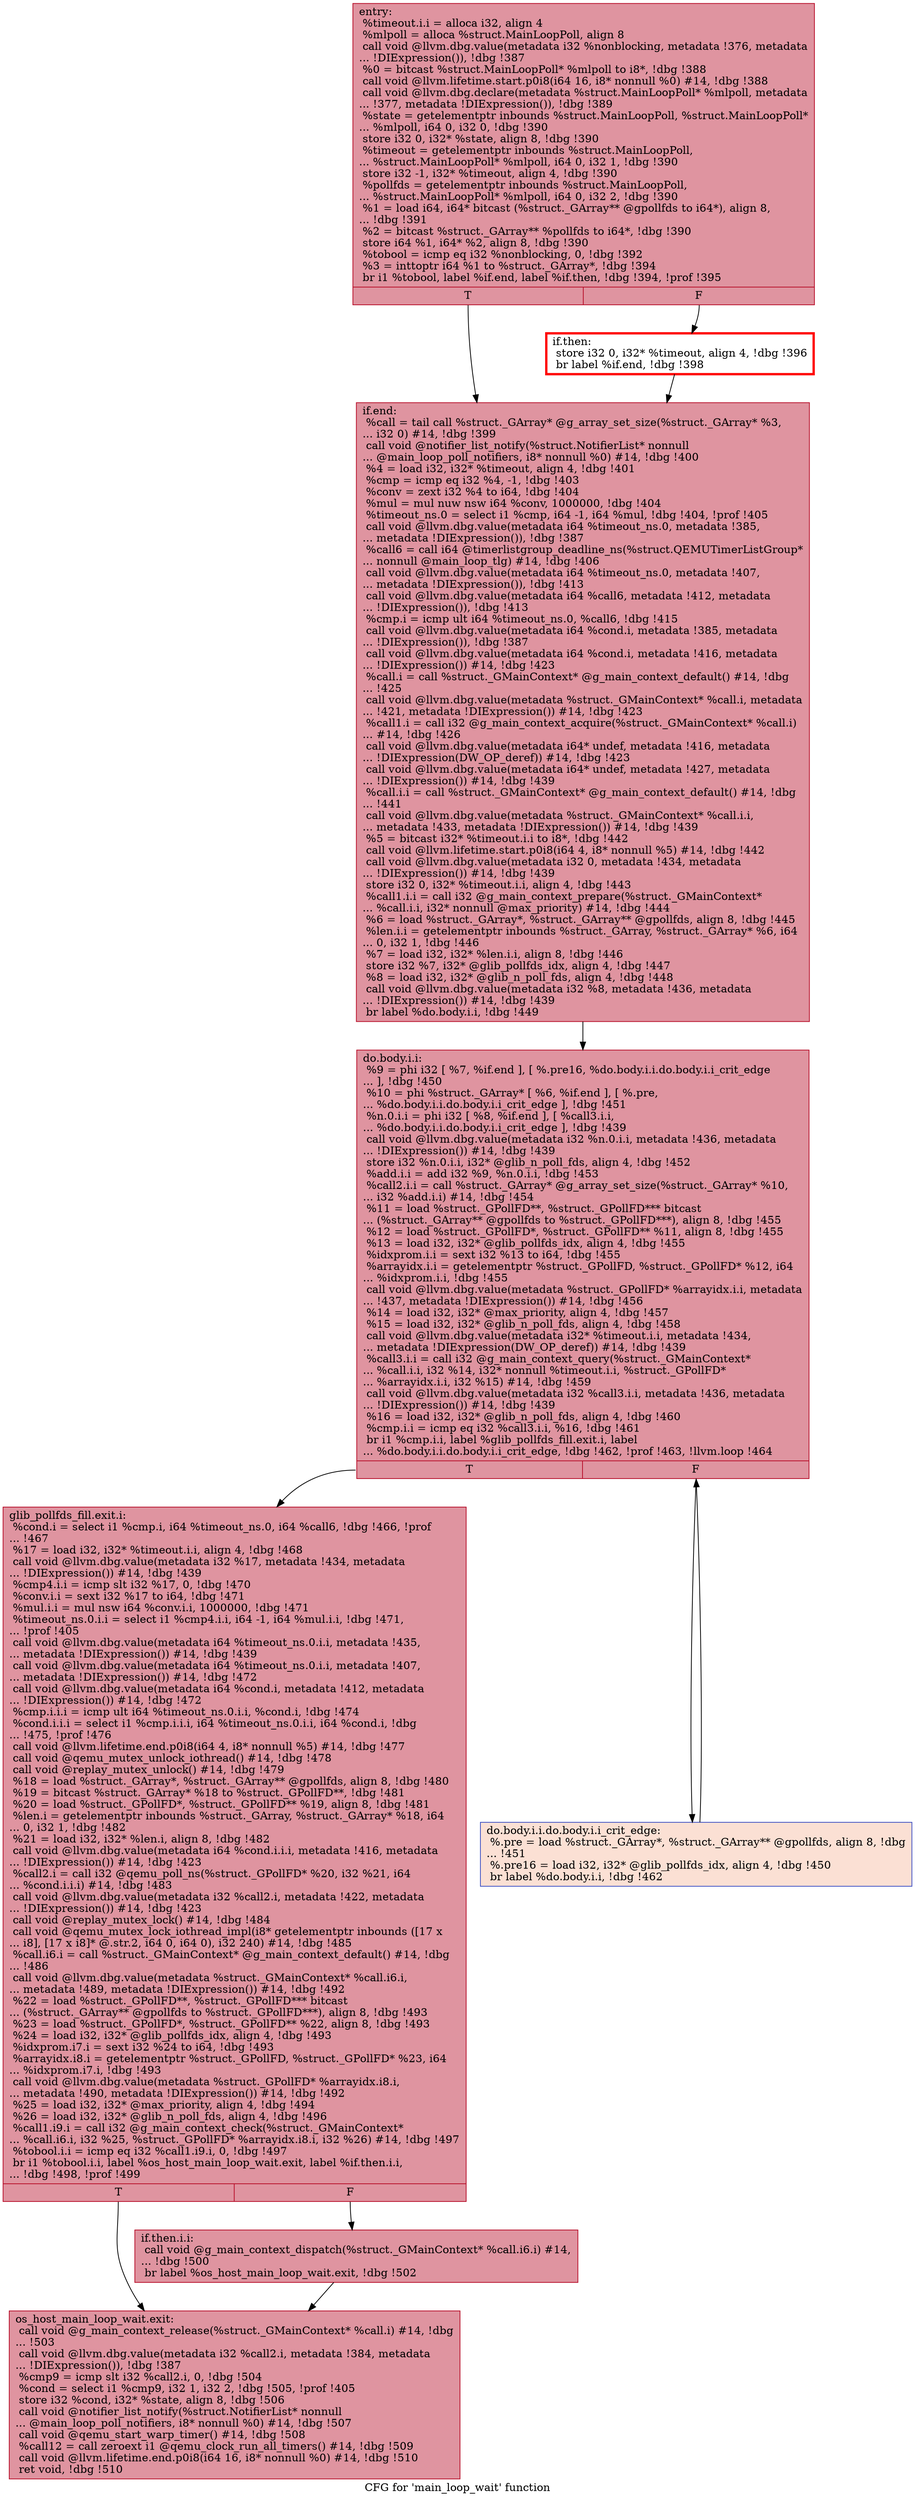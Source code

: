 digraph "CFG for 'main_loop_wait' function" {
	label="CFG for 'main_loop_wait' function";

	Node0x564b1a92d470 [shape=record,color="#b70d28ff", style=filled, fillcolor="#b70d2870",label="{entry:\l  %timeout.i.i = alloca i32, align 4\l  %mlpoll = alloca %struct.MainLoopPoll, align 8\l  call void @llvm.dbg.value(metadata i32 %nonblocking, metadata !376, metadata\l... !DIExpression()), !dbg !387\l  %0 = bitcast %struct.MainLoopPoll* %mlpoll to i8*, !dbg !388\l  call void @llvm.lifetime.start.p0i8(i64 16, i8* nonnull %0) #14, !dbg !388\l  call void @llvm.dbg.declare(metadata %struct.MainLoopPoll* %mlpoll, metadata\l... !377, metadata !DIExpression()), !dbg !389\l  %state = getelementptr inbounds %struct.MainLoopPoll, %struct.MainLoopPoll*\l... %mlpoll, i64 0, i32 0, !dbg !390\l  store i32 0, i32* %state, align 8, !dbg !390\l  %timeout = getelementptr inbounds %struct.MainLoopPoll,\l... %struct.MainLoopPoll* %mlpoll, i64 0, i32 1, !dbg !390\l  store i32 -1, i32* %timeout, align 4, !dbg !390\l  %pollfds = getelementptr inbounds %struct.MainLoopPoll,\l... %struct.MainLoopPoll* %mlpoll, i64 0, i32 2, !dbg !390\l  %1 = load i64, i64* bitcast (%struct._GArray** @gpollfds to i64*), align 8,\l... !dbg !391\l  %2 = bitcast %struct._GArray** %pollfds to i64*, !dbg !390\l  store i64 %1, i64* %2, align 8, !dbg !390\l  %tobool = icmp eq i32 %nonblocking, 0, !dbg !392\l  %3 = inttoptr i64 %1 to %struct._GArray*, !dbg !394\l  br i1 %tobool, label %if.end, label %if.then, !dbg !394, !prof !395\l|{<s0>T|<s1>F}}"];
	Node0x564b1a92d470:s0 -> Node0x564b1a937380;
	Node0x564b1a92d470:s1 -> Node0x564b1a937330;
	Node0x564b1a937330 [shape=record,penwidth=3.0, color="red",label="{if.then:                                          \l  store i32 0, i32* %timeout, align 4, !dbg !396\l  br label %if.end, !dbg !398\l}"];
	Node0x564b1a937330 -> Node0x564b1a937380;
	Node0x564b1a937380 [shape=record,color="#b70d28ff", style=filled, fillcolor="#b70d2870",label="{if.end:                                           \l  %call = tail call %struct._GArray* @g_array_set_size(%struct._GArray* %3,\l... i32 0) #14, !dbg !399\l  call void @notifier_list_notify(%struct.NotifierList* nonnull\l... @main_loop_poll_notifiers, i8* nonnull %0) #14, !dbg !400\l  %4 = load i32, i32* %timeout, align 4, !dbg !401\l  %cmp = icmp eq i32 %4, -1, !dbg !403\l  %conv = zext i32 %4 to i64, !dbg !404\l  %mul = mul nuw nsw i64 %conv, 1000000, !dbg !404\l  %timeout_ns.0 = select i1 %cmp, i64 -1, i64 %mul, !dbg !404, !prof !405\l  call void @llvm.dbg.value(metadata i64 %timeout_ns.0, metadata !385,\l... metadata !DIExpression()), !dbg !387\l  %call6 = call i64 @timerlistgroup_deadline_ns(%struct.QEMUTimerListGroup*\l... nonnull @main_loop_tlg) #14, !dbg !406\l  call void @llvm.dbg.value(metadata i64 %timeout_ns.0, metadata !407,\l... metadata !DIExpression()), !dbg !413\l  call void @llvm.dbg.value(metadata i64 %call6, metadata !412, metadata\l... !DIExpression()), !dbg !413\l  %cmp.i = icmp ult i64 %timeout_ns.0, %call6, !dbg !415\l  call void @llvm.dbg.value(metadata i64 %cond.i, metadata !385, metadata\l... !DIExpression()), !dbg !387\l  call void @llvm.dbg.value(metadata i64 %cond.i, metadata !416, metadata\l... !DIExpression()) #14, !dbg !423\l  %call.i = call %struct._GMainContext* @g_main_context_default() #14, !dbg\l... !425\l  call void @llvm.dbg.value(metadata %struct._GMainContext* %call.i, metadata\l... !421, metadata !DIExpression()) #14, !dbg !423\l  %call1.i = call i32 @g_main_context_acquire(%struct._GMainContext* %call.i)\l... #14, !dbg !426\l  call void @llvm.dbg.value(metadata i64* undef, metadata !416, metadata\l... !DIExpression(DW_OP_deref)) #14, !dbg !423\l  call void @llvm.dbg.value(metadata i64* undef, metadata !427, metadata\l... !DIExpression()) #14, !dbg !439\l  %call.i.i = call %struct._GMainContext* @g_main_context_default() #14, !dbg\l... !441\l  call void @llvm.dbg.value(metadata %struct._GMainContext* %call.i.i,\l... metadata !433, metadata !DIExpression()) #14, !dbg !439\l  %5 = bitcast i32* %timeout.i.i to i8*, !dbg !442\l  call void @llvm.lifetime.start.p0i8(i64 4, i8* nonnull %5) #14, !dbg !442\l  call void @llvm.dbg.value(metadata i32 0, metadata !434, metadata\l... !DIExpression()) #14, !dbg !439\l  store i32 0, i32* %timeout.i.i, align 4, !dbg !443\l  %call1.i.i = call i32 @g_main_context_prepare(%struct._GMainContext*\l... %call.i.i, i32* nonnull @max_priority) #14, !dbg !444\l  %6 = load %struct._GArray*, %struct._GArray** @gpollfds, align 8, !dbg !445\l  %len.i.i = getelementptr inbounds %struct._GArray, %struct._GArray* %6, i64\l... 0, i32 1, !dbg !446\l  %7 = load i32, i32* %len.i.i, align 8, !dbg !446\l  store i32 %7, i32* @glib_pollfds_idx, align 4, !dbg !447\l  %8 = load i32, i32* @glib_n_poll_fds, align 4, !dbg !448\l  call void @llvm.dbg.value(metadata i32 %8, metadata !436, metadata\l... !DIExpression()) #14, !dbg !439\l  br label %do.body.i.i, !dbg !449\l}"];
	Node0x564b1a937380 -> Node0x564b1a94a690;
	Node0x564b1a94a690 [shape=record,color="#b70d28ff", style=filled, fillcolor="#b70d2870",label="{do.body.i.i:                                      \l  %9 = phi i32 [ %7, %if.end ], [ %.pre16, %do.body.i.i.do.body.i.i_crit_edge\l... ], !dbg !450\l  %10 = phi %struct._GArray* [ %6, %if.end ], [ %.pre,\l... %do.body.i.i.do.body.i.i_crit_edge ], !dbg !451\l  %n.0.i.i = phi i32 [ %8, %if.end ], [ %call3.i.i,\l... %do.body.i.i.do.body.i.i_crit_edge ], !dbg !439\l  call void @llvm.dbg.value(metadata i32 %n.0.i.i, metadata !436, metadata\l... !DIExpression()) #14, !dbg !439\l  store i32 %n.0.i.i, i32* @glib_n_poll_fds, align 4, !dbg !452\l  %add.i.i = add i32 %9, %n.0.i.i, !dbg !453\l  %call2.i.i = call %struct._GArray* @g_array_set_size(%struct._GArray* %10,\l... i32 %add.i.i) #14, !dbg !454\l  %11 = load %struct._GPollFD**, %struct._GPollFD*** bitcast\l... (%struct._GArray** @gpollfds to %struct._GPollFD***), align 8, !dbg !455\l  %12 = load %struct._GPollFD*, %struct._GPollFD** %11, align 8, !dbg !455\l  %13 = load i32, i32* @glib_pollfds_idx, align 4, !dbg !455\l  %idxprom.i.i = sext i32 %13 to i64, !dbg !455\l  %arrayidx.i.i = getelementptr %struct._GPollFD, %struct._GPollFD* %12, i64\l... %idxprom.i.i, !dbg !455\l  call void @llvm.dbg.value(metadata %struct._GPollFD* %arrayidx.i.i, metadata\l... !437, metadata !DIExpression()) #14, !dbg !456\l  %14 = load i32, i32* @max_priority, align 4, !dbg !457\l  %15 = load i32, i32* @glib_n_poll_fds, align 4, !dbg !458\l  call void @llvm.dbg.value(metadata i32* %timeout.i.i, metadata !434,\l... metadata !DIExpression(DW_OP_deref)) #14, !dbg !439\l  %call3.i.i = call i32 @g_main_context_query(%struct._GMainContext*\l... %call.i.i, i32 %14, i32* nonnull %timeout.i.i, %struct._GPollFD*\l... %arrayidx.i.i, i32 %15) #14, !dbg !459\l  call void @llvm.dbg.value(metadata i32 %call3.i.i, metadata !436, metadata\l... !DIExpression()) #14, !dbg !439\l  %16 = load i32, i32* @glib_n_poll_fds, align 4, !dbg !460\l  %cmp.i.i = icmp eq i32 %call3.i.i, %16, !dbg !461\l  br i1 %cmp.i.i, label %glib_pollfds_fill.exit.i, label\l... %do.body.i.i.do.body.i.i_crit_edge, !dbg !462, !prof !463, !llvm.loop !464\l|{<s0>T|<s1>F}}"];
	Node0x564b1a94a690:s0 -> Node0x564b1a97ab00;
	Node0x564b1a94a690:s1 -> Node0x564b1a9540e0;
	Node0x564b1a9540e0 [shape=record,color="#3d50c3ff", style=filled, fillcolor="#f7b99e70",label="{do.body.i.i.do.body.i.i_crit_edge:                \l  %.pre = load %struct._GArray*, %struct._GArray** @gpollfds, align 8, !dbg\l... !451\l  %.pre16 = load i32, i32* @glib_pollfds_idx, align 4, !dbg !450\l  br label %do.body.i.i, !dbg !462\l}"];
	Node0x564b1a9540e0 -> Node0x564b1a94a690;
	Node0x564b1a97ab00 [shape=record,color="#b70d28ff", style=filled, fillcolor="#b70d2870",label="{glib_pollfds_fill.exit.i:                         \l  %cond.i = select i1 %cmp.i, i64 %timeout_ns.0, i64 %call6, !dbg !466, !prof\l... !467\l  %17 = load i32, i32* %timeout.i.i, align 4, !dbg !468\l  call void @llvm.dbg.value(metadata i32 %17, metadata !434, metadata\l... !DIExpression()) #14, !dbg !439\l  %cmp4.i.i = icmp slt i32 %17, 0, !dbg !470\l  %conv.i.i = sext i32 %17 to i64, !dbg !471\l  %mul.i.i = mul nsw i64 %conv.i.i, 1000000, !dbg !471\l  %timeout_ns.0.i.i = select i1 %cmp4.i.i, i64 -1, i64 %mul.i.i, !dbg !471,\l... !prof !405\l  call void @llvm.dbg.value(metadata i64 %timeout_ns.0.i.i, metadata !435,\l... metadata !DIExpression()) #14, !dbg !439\l  call void @llvm.dbg.value(metadata i64 %timeout_ns.0.i.i, metadata !407,\l... metadata !DIExpression()) #14, !dbg !472\l  call void @llvm.dbg.value(metadata i64 %cond.i, metadata !412, metadata\l... !DIExpression()) #14, !dbg !472\l  %cmp.i.i.i = icmp ult i64 %timeout_ns.0.i.i, %cond.i, !dbg !474\l  %cond.i.i.i = select i1 %cmp.i.i.i, i64 %timeout_ns.0.i.i, i64 %cond.i, !dbg\l... !475, !prof !476\l  call void @llvm.lifetime.end.p0i8(i64 4, i8* nonnull %5) #14, !dbg !477\l  call void @qemu_mutex_unlock_iothread() #14, !dbg !478\l  call void @replay_mutex_unlock() #14, !dbg !479\l  %18 = load %struct._GArray*, %struct._GArray** @gpollfds, align 8, !dbg !480\l  %19 = bitcast %struct._GArray* %18 to %struct._GPollFD**, !dbg !481\l  %20 = load %struct._GPollFD*, %struct._GPollFD** %19, align 8, !dbg !481\l  %len.i = getelementptr inbounds %struct._GArray, %struct._GArray* %18, i64\l... 0, i32 1, !dbg !482\l  %21 = load i32, i32* %len.i, align 8, !dbg !482\l  call void @llvm.dbg.value(metadata i64 %cond.i.i.i, metadata !416, metadata\l... !DIExpression()) #14, !dbg !423\l  %call2.i = call i32 @qemu_poll_ns(%struct._GPollFD* %20, i32 %21, i64\l... %cond.i.i.i) #14, !dbg !483\l  call void @llvm.dbg.value(metadata i32 %call2.i, metadata !422, metadata\l... !DIExpression()) #14, !dbg !423\l  call void @replay_mutex_lock() #14, !dbg !484\l  call void @qemu_mutex_lock_iothread_impl(i8* getelementptr inbounds ([17 x\l... i8], [17 x i8]* @.str.2, i64 0, i64 0), i32 240) #14, !dbg !485\l  %call.i6.i = call %struct._GMainContext* @g_main_context_default() #14, !dbg\l... !486\l  call void @llvm.dbg.value(metadata %struct._GMainContext* %call.i6.i,\l... metadata !489, metadata !DIExpression()) #14, !dbg !492\l  %22 = load %struct._GPollFD**, %struct._GPollFD*** bitcast\l... (%struct._GArray** @gpollfds to %struct._GPollFD***), align 8, !dbg !493\l  %23 = load %struct._GPollFD*, %struct._GPollFD** %22, align 8, !dbg !493\l  %24 = load i32, i32* @glib_pollfds_idx, align 4, !dbg !493\l  %idxprom.i7.i = sext i32 %24 to i64, !dbg !493\l  %arrayidx.i8.i = getelementptr %struct._GPollFD, %struct._GPollFD* %23, i64\l... %idxprom.i7.i, !dbg !493\l  call void @llvm.dbg.value(metadata %struct._GPollFD* %arrayidx.i8.i,\l... metadata !490, metadata !DIExpression()) #14, !dbg !492\l  %25 = load i32, i32* @max_priority, align 4, !dbg !494\l  %26 = load i32, i32* @glib_n_poll_fds, align 4, !dbg !496\l  %call1.i9.i = call i32 @g_main_context_check(%struct._GMainContext*\l... %call.i6.i, i32 %25, %struct._GPollFD* %arrayidx.i8.i, i32 %26) #14, !dbg !497\l  %tobool.i.i = icmp eq i32 %call1.i9.i, 0, !dbg !497\l  br i1 %tobool.i.i, label %os_host_main_loop_wait.exit, label %if.then.i.i,\l... !dbg !498, !prof !499\l|{<s0>T|<s1>F}}"];
	Node0x564b1a97ab00:s0 -> Node0x564b1a91f080;
	Node0x564b1a97ab00:s1 -> Node0x564b1a95f2b0;
	Node0x564b1a95f2b0 [shape=record,color="#b70d28ff", style=filled, fillcolor="#b70d2870",label="{if.then.i.i:                                      \l  call void @g_main_context_dispatch(%struct._GMainContext* %call.i6.i) #14,\l... !dbg !500\l  br label %os_host_main_loop_wait.exit, !dbg !502\l}"];
	Node0x564b1a95f2b0 -> Node0x564b1a91f080;
	Node0x564b1a91f080 [shape=record,color="#b70d28ff", style=filled, fillcolor="#b70d2870",label="{os_host_main_loop_wait.exit:                      \l  call void @g_main_context_release(%struct._GMainContext* %call.i) #14, !dbg\l... !503\l  call void @llvm.dbg.value(metadata i32 %call2.i, metadata !384, metadata\l... !DIExpression()), !dbg !387\l  %cmp9 = icmp slt i32 %call2.i, 0, !dbg !504\l  %cond = select i1 %cmp9, i32 1, i32 2, !dbg !505, !prof !405\l  store i32 %cond, i32* %state, align 8, !dbg !506\l  call void @notifier_list_notify(%struct.NotifierList* nonnull\l... @main_loop_poll_notifiers, i8* nonnull %0) #14, !dbg !507\l  call void @qemu_start_warp_timer() #14, !dbg !508\l  %call12 = call zeroext i1 @qemu_clock_run_all_timers() #14, !dbg !509\l  call void @llvm.lifetime.end.p0i8(i64 16, i8* nonnull %0) #14, !dbg !510\l  ret void, !dbg !510\l}"];
}

